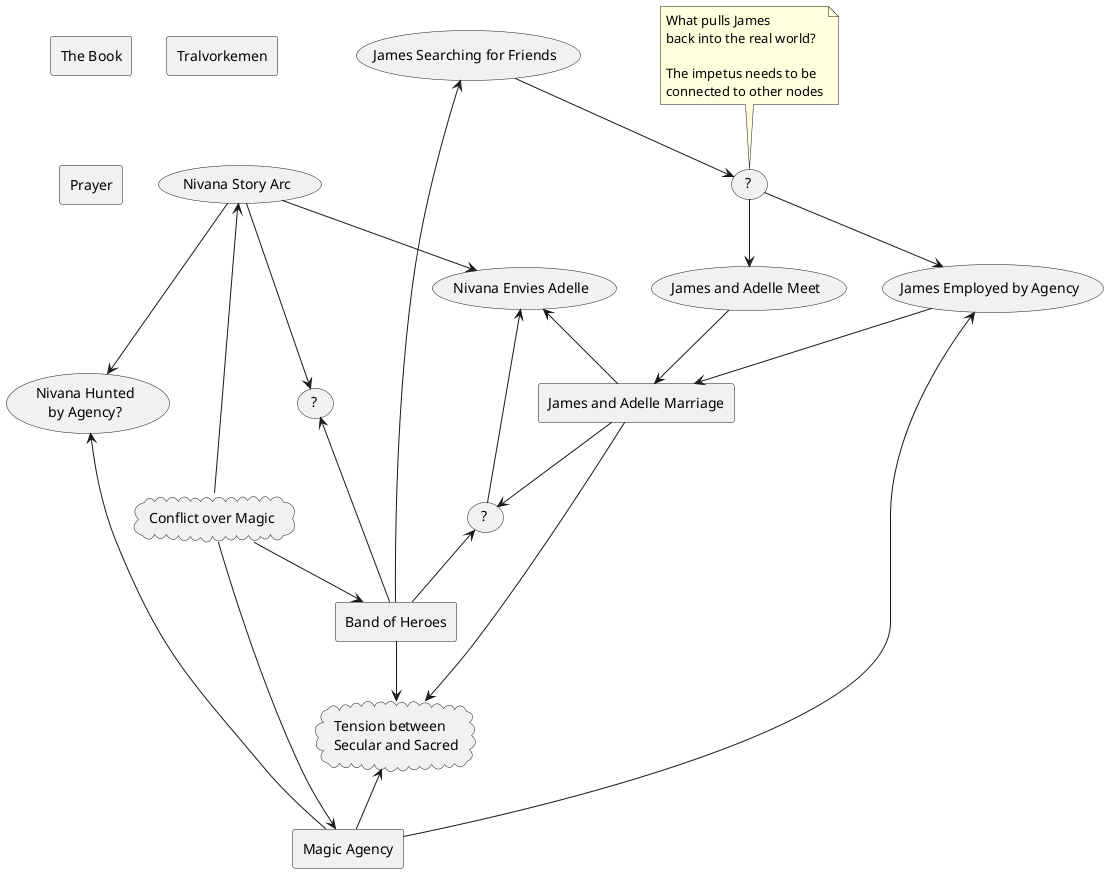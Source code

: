 @startuml
skinparam componentStyle rectangle

[The Book] as book
[Tralvorkemen] as tralvorkemen
[Prayer] as prayer
(Nivana Story Arc) as nivanaArc
[James and Adelle Marriage] as marriage
[Band of Heroes] as heroes
[Magic Agency] as magicAgency
(James Searching for Friends) as jamesSearching
(James Employed by Agency) as jamesEmployed
(James and Adelle Meet) as jamesAndAdelleMeet
cloud "Conflict over Magic" as conflictOverMagic
cloud "Tension between\nSecular and Sacred" as tensionSS
(Nivana Envies Adelle) as nivanaEnvy
(?) as question1
(?) as question2
(Nivana Hunted\nby Agency?) as question3
(?) as question4

jamesSearching --> question1
question1 --> jamesEmployed
question1 --> jamesAndAdelleMeet
jamesAndAdelleMeet --> marriage
jamesEmployed <-- magicAgency
jamesEmployed --> marriage
heroes --> tensionSS
tensionSS <-- magicAgency
marriage --> question4
question4 <-- heroes
marriage --> tensionSS
conflictOverMagic --> magicAgency
conflictOverMagic --> heroes
nivanaArc <-- conflictOverMagic
jamesSearching <-- heroes
nivanaArc --> nivanaEnvy
nivanaEnvy <-- marriage
nivanaArc --> question2
question2 <-- heroes
nivanaArc --> question3
question3 <-- magicAgency
question4 --> nivanaEnvy

note top of question1
What pulls James
back into the real world?

The impetus needs to be
connected to other nodes
end note

@enduml
